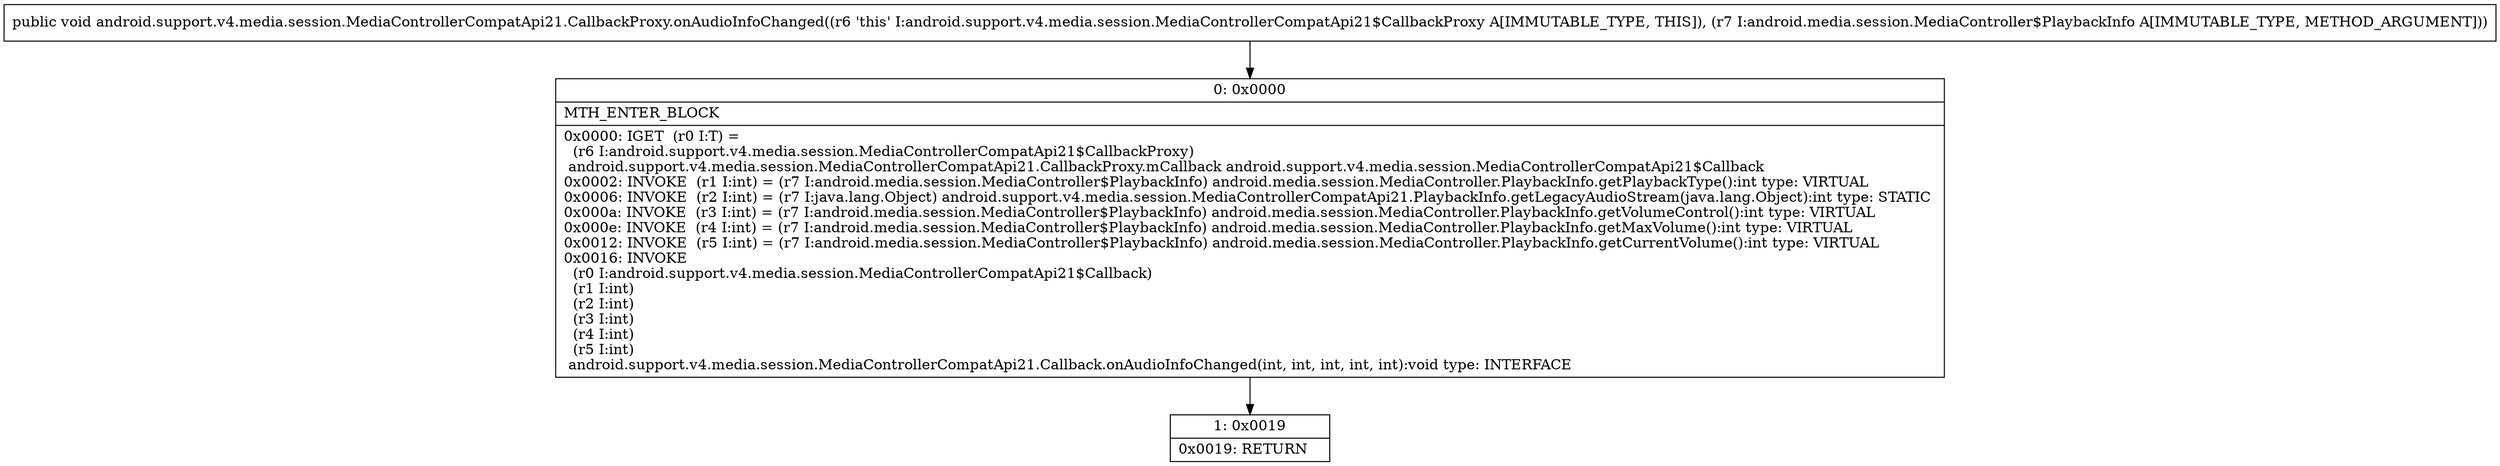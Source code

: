 digraph "CFG forandroid.support.v4.media.session.MediaControllerCompatApi21.CallbackProxy.onAudioInfoChanged(Landroid\/media\/session\/MediaController$PlaybackInfo;)V" {
Node_0 [shape=record,label="{0\:\ 0x0000|MTH_ENTER_BLOCK\l|0x0000: IGET  (r0 I:T) = \l  (r6 I:android.support.v4.media.session.MediaControllerCompatApi21$CallbackProxy)\l android.support.v4.media.session.MediaControllerCompatApi21.CallbackProxy.mCallback android.support.v4.media.session.MediaControllerCompatApi21$Callback \l0x0002: INVOKE  (r1 I:int) = (r7 I:android.media.session.MediaController$PlaybackInfo) android.media.session.MediaController.PlaybackInfo.getPlaybackType():int type: VIRTUAL \l0x0006: INVOKE  (r2 I:int) = (r7 I:java.lang.Object) android.support.v4.media.session.MediaControllerCompatApi21.PlaybackInfo.getLegacyAudioStream(java.lang.Object):int type: STATIC \l0x000a: INVOKE  (r3 I:int) = (r7 I:android.media.session.MediaController$PlaybackInfo) android.media.session.MediaController.PlaybackInfo.getVolumeControl():int type: VIRTUAL \l0x000e: INVOKE  (r4 I:int) = (r7 I:android.media.session.MediaController$PlaybackInfo) android.media.session.MediaController.PlaybackInfo.getMaxVolume():int type: VIRTUAL \l0x0012: INVOKE  (r5 I:int) = (r7 I:android.media.session.MediaController$PlaybackInfo) android.media.session.MediaController.PlaybackInfo.getCurrentVolume():int type: VIRTUAL \l0x0016: INVOKE  \l  (r0 I:android.support.v4.media.session.MediaControllerCompatApi21$Callback)\l  (r1 I:int)\l  (r2 I:int)\l  (r3 I:int)\l  (r4 I:int)\l  (r5 I:int)\l android.support.v4.media.session.MediaControllerCompatApi21.Callback.onAudioInfoChanged(int, int, int, int, int):void type: INTERFACE \l}"];
Node_1 [shape=record,label="{1\:\ 0x0019|0x0019: RETURN   \l}"];
MethodNode[shape=record,label="{public void android.support.v4.media.session.MediaControllerCompatApi21.CallbackProxy.onAudioInfoChanged((r6 'this' I:android.support.v4.media.session.MediaControllerCompatApi21$CallbackProxy A[IMMUTABLE_TYPE, THIS]), (r7 I:android.media.session.MediaController$PlaybackInfo A[IMMUTABLE_TYPE, METHOD_ARGUMENT])) }"];
MethodNode -> Node_0;
Node_0 -> Node_1;
}

